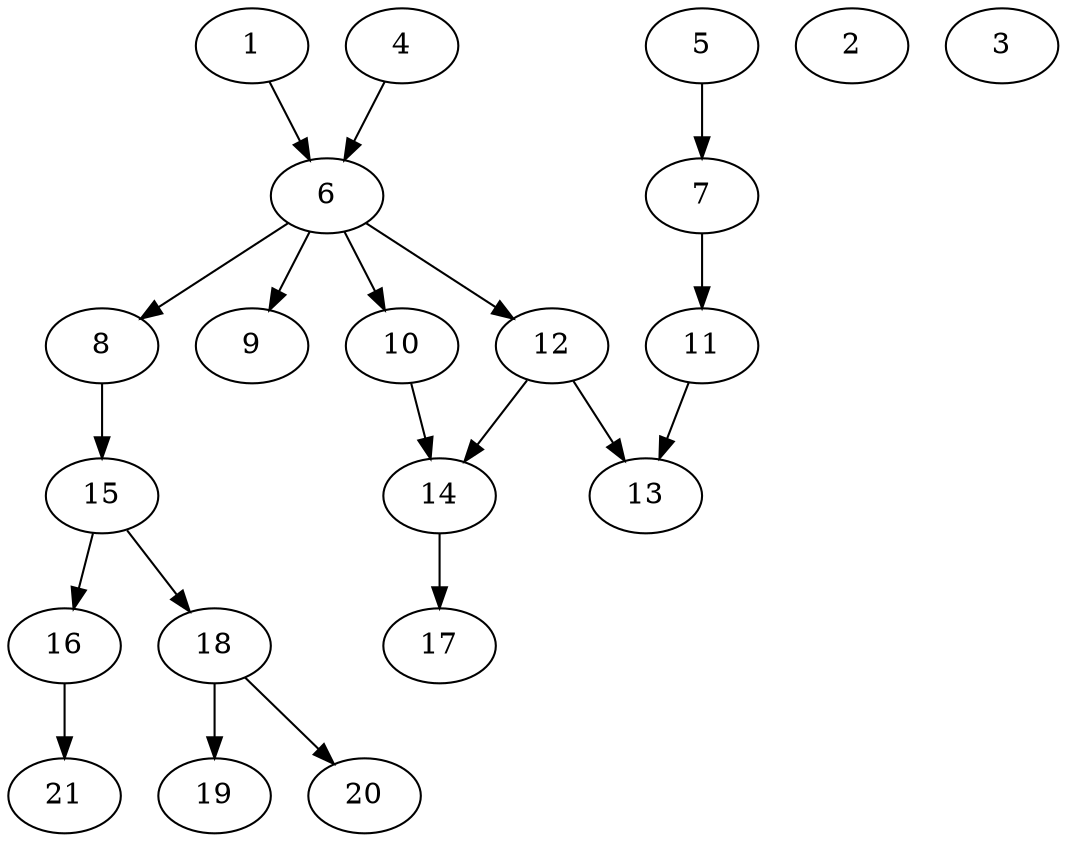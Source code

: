 // DAG (tier=2-normal, mode=data, n=21, ccr=0.448, fat=0.574, density=0.519, regular=0.416, jump=0.108, mindata=2097152, maxdata=16777216)
// DAG automatically generated by daggen at Sun Aug 24 16:33:34 2025
// /home/ermia/Project/Environments/daggen/bin/daggen --dot --ccr 0.448 --fat 0.574 --regular 0.416 --density 0.519 --jump 0.108 --mindata 2097152 --maxdata 16777216 -n 21 
digraph G {
  1 [size="1051128696125074944", alpha="0.12", expect_size="525564348062537472"]
  1 -> 6 [size ="422869729280000"]
  2 [size="689603244721018496", alpha="0.08", expect_size="344801622360509248"]
  3 [size="3383355723691297792", alpha="0.02", expect_size="1691677861845648896"]
  4 [size="685820712857914368", alpha="0.19", expect_size="342910356428957184"]
  4 -> 6 [size ="571364943593472"]
  5 [size="1298122420769362280448", alpha="0.15", expect_size="649061210384681140224"]
  5 -> 7 [size ="951992998428672"]
  6 [size="6088865137786550", alpha="0.04", expect_size="3044432568893275"]
  6 -> 8 [size ="198870080421888"]
  6 -> 9 [size ="198870080421888"]
  6 -> 10 [size ="198870080421888"]
  6 -> 12 [size ="198870080421888"]
  7 [size="1203289881667145039872", alpha="0.04", expect_size="601644940833572519936"]
  7 -> 11 [size ="905044979351552"]
  8 [size="670311532361127680", alpha="0.14", expect_size="335155766180563840"]
  8 -> 15 [size ="390746603520000"]
  9 [size="14018188602606976", alpha="0.13", expect_size="7009094301303488"]
  10 [size="178651629976043680", alpha="0.01", expect_size="89325814988021840"]
  10 -> 14 [size ="124727997759488"]
  11 [size="45709758869604568", alpha="0.08", expect_size="22854879434802284"]
  11 -> 13 [size ="2070606426144768"]
  12 [size="1166485148766568448000", alpha="0.03", expect_size="583242574383284224000"]
  12 -> 13 [size ="886494671667200"]
  12 -> 14 [size ="886494671667200"]
  13 [size="2138185386264451088384", alpha="0.19", expect_size="1069092693132225544192"]
  14 [size="119623194331277712", alpha="0.14", expect_size="59811597165638856"]
  14 -> 17 [size ="101472662454272"]
  15 [size="842946010321935488", alpha="0.15", expect_size="421473005160967744"]
  15 -> 16 [size ="510362910720000"]
  15 -> 18 [size ="510362910720000"]
  16 [size="2963942839763306", alpha="0.08", expect_size="1481971419881653"]
  16 -> 21 [size ="52135609761792"]
  17 [size="16120937460869506", alpha="0.09", expect_size="8060468730434753"]
  18 [size="88734574793241472", alpha="0.02", expect_size="44367287396620736"]
  18 -> 19 [size ="147060426801152"]
  18 -> 20 [size ="147060426801152"]
  19 [size="18429510167634264", alpha="0.19", expect_size="9214755083817132"]
  20 [size="3249850430867062784", alpha="0.09", expect_size="1624925215433531392"]
  21 [size="8203671736206068", alpha="0.13", expect_size="4101835868103034"]
}